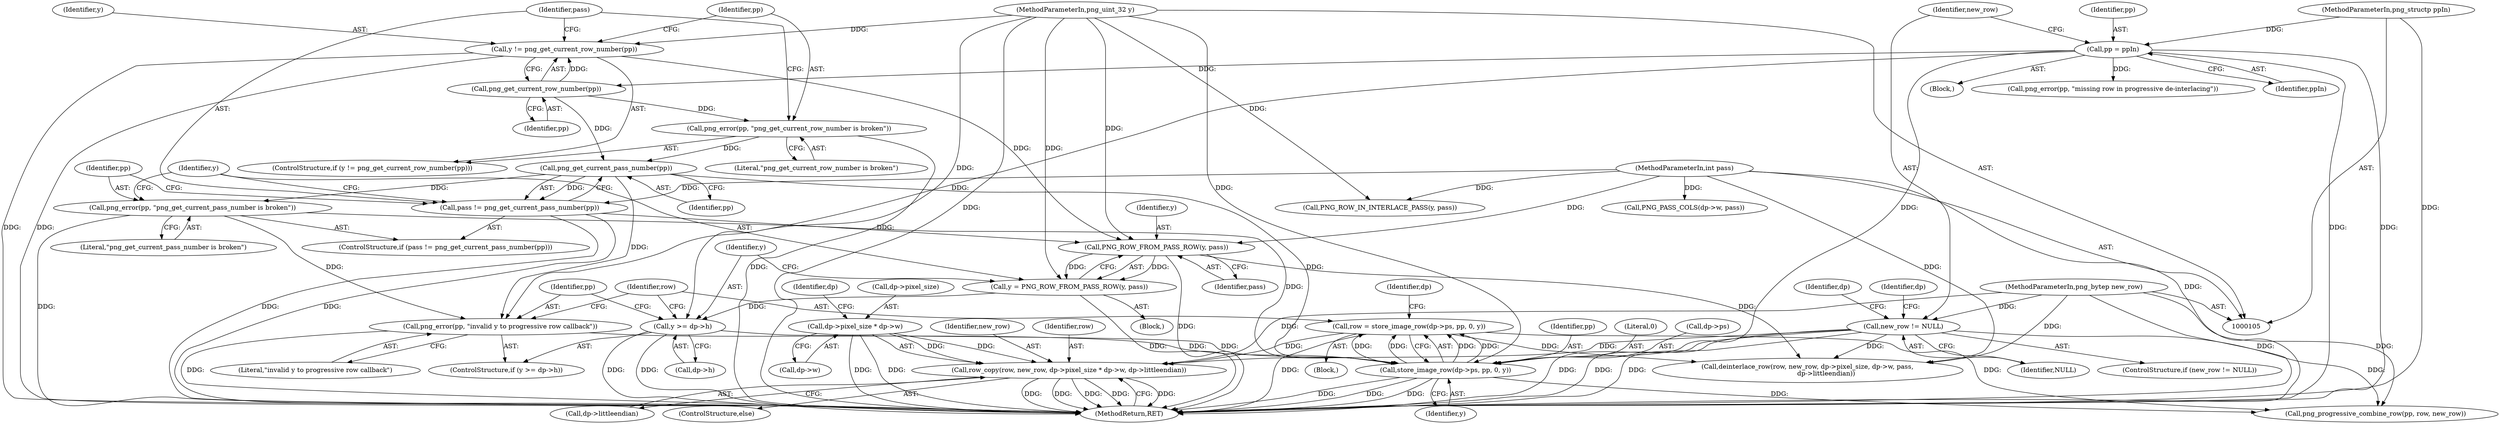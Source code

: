 digraph "0_Android_9d4853418ab2f754c2b63e091c29c5529b8b86ca_120@API" {
"1000196" [label="(Call,row_copy(row, new_row, dp->pixel_size * dp->w, dp->littleendian))"];
"1000162" [label="(Call,row = store_image_row(dp->ps, pp, 0, y))"];
"1000164" [label="(Call,store_image_row(dp->ps, pp, 0, y))"];
"1000159" [label="(Call,png_error(pp, \"invalid y to progressive row callback\"))"];
"1000143" [label="(Call,png_get_current_pass_number(pp))"];
"1000135" [label="(Call,png_get_current_row_number(pp))"];
"1000112" [label="(Call,pp = ppIn)"];
"1000106" [label="(MethodParameterIn,png_structp ppIn)"];
"1000137" [label="(Call,png_error(pp, \"png_get_current_row_number is broken\"))"];
"1000145" [label="(Call,png_error(pp, \"png_get_current_pass_number is broken\"))"];
"1000154" [label="(Call,y >= dp->h)"];
"1000148" [label="(Call,y = PNG_ROW_FROM_PASS_ROW(y, pass))"];
"1000150" [label="(Call,PNG_ROW_FROM_PASS_ROW(y, pass))"];
"1000133" [label="(Call,y != png_get_current_row_number(pp))"];
"1000108" [label="(MethodParameterIn,png_uint_32 y)"];
"1000141" [label="(Call,pass != png_get_current_pass_number(pp))"];
"1000109" [label="(MethodParameterIn,int pass)"];
"1000116" [label="(Call,new_row != NULL)"];
"1000107" [label="(MethodParameterIn,png_bytep new_row)"];
"1000199" [label="(Call,dp->pixel_size * dp->w)"];
"1000154" [label="(Call,y >= dp->h)"];
"1000195" [label="(ControlStructure,else)"];
"1000141" [label="(Call,pass != png_get_current_pass_number(pp))"];
"1000162" [label="(Call,row = store_image_row(dp->ps, pp, 0, y))"];
"1000117" [label="(Identifier,new_row)"];
"1000119" [label="(Block,)"];
"1000138" [label="(Identifier,pp)"];
"1000142" [label="(Identifier,pass)"];
"1000140" [label="(ControlStructure,if (pass != png_get_current_pass_number(pp)))"];
"1000200" [label="(Call,dp->pixel_size)"];
"1000153" [label="(ControlStructure,if (y >= dp->h))"];
"1000110" [label="(Block,)"];
"1000168" [label="(Identifier,pp)"];
"1000108" [label="(MethodParameterIn,png_uint_32 y)"];
"1000156" [label="(Call,dp->h)"];
"1000115" [label="(ControlStructure,if (new_row != NULL))"];
"1000163" [label="(Identifier,row)"];
"1000227" [label="(Call,PNG_PASS_COLS(dp->w, pass))"];
"1000173" [label="(Identifier,dp)"];
"1000155" [label="(Identifier,y)"];
"1000136" [label="(Identifier,pp)"];
"1000118" [label="(Identifier,NULL)"];
"1000170" [label="(Identifier,y)"];
"1000161" [label="(Literal,\"invalid y to progressive row callback\")"];
"1000203" [label="(Call,dp->w)"];
"1000135" [label="(Call,png_get_current_row_number(pp))"];
"1000150" [label="(Call,PNG_ROW_FROM_PASS_ROW(y, pass))"];
"1000223" [label="(Call,PNG_ROW_IN_INTERLACE_PASS(y, pass))"];
"1000113" [label="(Identifier,pp)"];
"1000151" [label="(Identifier,y)"];
"1000206" [label="(Call,dp->littleendian)"];
"1000164" [label="(Call,store_image_row(dp->ps, pp, 0, y))"];
"1000233" [label="(Call,png_error(pp, \"missing row in progressive de-interlacing\"))"];
"1000124" [label="(Identifier,dp)"];
"1000147" [label="(Literal,\"png_get_current_pass_number is broken\")"];
"1000160" [label="(Identifier,pp)"];
"1000169" [label="(Literal,0)"];
"1000219" [label="(Identifier,dp)"];
"1000106" [label="(MethodParameterIn,png_structp ppIn)"];
"1000165" [label="(Call,dp->ps)"];
"1000112" [label="(Call,pp = ppIn)"];
"1000131" [label="(Block,)"];
"1000198" [label="(Identifier,new_row)"];
"1000133" [label="(Call,y != png_get_current_row_number(pp))"];
"1000107" [label="(MethodParameterIn,png_bytep new_row)"];
"1000134" [label="(Identifier,y)"];
"1000197" [label="(Identifier,row)"];
"1000145" [label="(Call,png_error(pp, \"png_get_current_pass_number is broken\"))"];
"1000149" [label="(Identifier,y)"];
"1000152" [label="(Identifier,pass)"];
"1000207" [label="(Identifier,dp)"];
"1000196" [label="(Call,row_copy(row, new_row, dp->pixel_size * dp->w, dp->littleendian))"];
"1000199" [label="(Call,dp->pixel_size * dp->w)"];
"1000132" [label="(ControlStructure,if (y != png_get_current_row_number(pp)))"];
"1000116" [label="(Call,new_row != NULL)"];
"1000139" [label="(Literal,\"png_get_current_row_number is broken\")"];
"1000137" [label="(Call,png_error(pp, \"png_get_current_row_number is broken\"))"];
"1000236" [label="(MethodReturn,RET)"];
"1000148" [label="(Call,y = PNG_ROW_FROM_PASS_ROW(y, pass))"];
"1000114" [label="(Identifier,ppIn)"];
"1000146" [label="(Identifier,pp)"];
"1000159" [label="(Call,png_error(pp, \"invalid y to progressive row callback\"))"];
"1000143" [label="(Call,png_get_current_pass_number(pp))"];
"1000182" [label="(Call,deinterlace_row(row, new_row, dp->pixel_size, dp->w, pass,\n                  dp->littleendian))"];
"1000109" [label="(MethodParameterIn,int pass)"];
"1000210" [label="(Call,png_progressive_combine_row(pp, row, new_row))"];
"1000144" [label="(Identifier,pp)"];
"1000196" -> "1000195"  [label="AST: "];
"1000196" -> "1000206"  [label="CFG: "];
"1000197" -> "1000196"  [label="AST: "];
"1000198" -> "1000196"  [label="AST: "];
"1000199" -> "1000196"  [label="AST: "];
"1000206" -> "1000196"  [label="AST: "];
"1000236" -> "1000196"  [label="CFG: "];
"1000196" -> "1000236"  [label="DDG: "];
"1000196" -> "1000236"  [label="DDG: "];
"1000196" -> "1000236"  [label="DDG: "];
"1000196" -> "1000236"  [label="DDG: "];
"1000196" -> "1000236"  [label="DDG: "];
"1000162" -> "1000196"  [label="DDG: "];
"1000116" -> "1000196"  [label="DDG: "];
"1000107" -> "1000196"  [label="DDG: "];
"1000199" -> "1000196"  [label="DDG: "];
"1000199" -> "1000196"  [label="DDG: "];
"1000162" -> "1000119"  [label="AST: "];
"1000162" -> "1000164"  [label="CFG: "];
"1000163" -> "1000162"  [label="AST: "];
"1000164" -> "1000162"  [label="AST: "];
"1000173" -> "1000162"  [label="CFG: "];
"1000162" -> "1000236"  [label="DDG: "];
"1000164" -> "1000162"  [label="DDG: "];
"1000164" -> "1000162"  [label="DDG: "];
"1000164" -> "1000162"  [label="DDG: "];
"1000164" -> "1000162"  [label="DDG: "];
"1000162" -> "1000182"  [label="DDG: "];
"1000162" -> "1000210"  [label="DDG: "];
"1000164" -> "1000170"  [label="CFG: "];
"1000165" -> "1000164"  [label="AST: "];
"1000168" -> "1000164"  [label="AST: "];
"1000169" -> "1000164"  [label="AST: "];
"1000170" -> "1000164"  [label="AST: "];
"1000164" -> "1000236"  [label="DDG: "];
"1000164" -> "1000236"  [label="DDG: "];
"1000164" -> "1000236"  [label="DDG: "];
"1000159" -> "1000164"  [label="DDG: "];
"1000143" -> "1000164"  [label="DDG: "];
"1000112" -> "1000164"  [label="DDG: "];
"1000145" -> "1000164"  [label="DDG: "];
"1000154" -> "1000164"  [label="DDG: "];
"1000108" -> "1000164"  [label="DDG: "];
"1000164" -> "1000210"  [label="DDG: "];
"1000159" -> "1000153"  [label="AST: "];
"1000159" -> "1000161"  [label="CFG: "];
"1000160" -> "1000159"  [label="AST: "];
"1000161" -> "1000159"  [label="AST: "];
"1000163" -> "1000159"  [label="CFG: "];
"1000159" -> "1000236"  [label="DDG: "];
"1000143" -> "1000159"  [label="DDG: "];
"1000112" -> "1000159"  [label="DDG: "];
"1000145" -> "1000159"  [label="DDG: "];
"1000143" -> "1000141"  [label="AST: "];
"1000143" -> "1000144"  [label="CFG: "];
"1000144" -> "1000143"  [label="AST: "];
"1000141" -> "1000143"  [label="CFG: "];
"1000143" -> "1000141"  [label="DDG: "];
"1000135" -> "1000143"  [label="DDG: "];
"1000137" -> "1000143"  [label="DDG: "];
"1000143" -> "1000145"  [label="DDG: "];
"1000135" -> "1000133"  [label="AST: "];
"1000135" -> "1000136"  [label="CFG: "];
"1000136" -> "1000135"  [label="AST: "];
"1000133" -> "1000135"  [label="CFG: "];
"1000135" -> "1000133"  [label="DDG: "];
"1000112" -> "1000135"  [label="DDG: "];
"1000135" -> "1000137"  [label="DDG: "];
"1000112" -> "1000110"  [label="AST: "];
"1000112" -> "1000114"  [label="CFG: "];
"1000113" -> "1000112"  [label="AST: "];
"1000114" -> "1000112"  [label="AST: "];
"1000117" -> "1000112"  [label="CFG: "];
"1000112" -> "1000236"  [label="DDG: "];
"1000112" -> "1000236"  [label="DDG: "];
"1000106" -> "1000112"  [label="DDG: "];
"1000112" -> "1000233"  [label="DDG: "];
"1000106" -> "1000105"  [label="AST: "];
"1000106" -> "1000236"  [label="DDG: "];
"1000137" -> "1000132"  [label="AST: "];
"1000137" -> "1000139"  [label="CFG: "];
"1000138" -> "1000137"  [label="AST: "];
"1000139" -> "1000137"  [label="AST: "];
"1000142" -> "1000137"  [label="CFG: "];
"1000137" -> "1000236"  [label="DDG: "];
"1000145" -> "1000140"  [label="AST: "];
"1000145" -> "1000147"  [label="CFG: "];
"1000146" -> "1000145"  [label="AST: "];
"1000147" -> "1000145"  [label="AST: "];
"1000149" -> "1000145"  [label="CFG: "];
"1000145" -> "1000236"  [label="DDG: "];
"1000154" -> "1000153"  [label="AST: "];
"1000154" -> "1000156"  [label="CFG: "];
"1000155" -> "1000154"  [label="AST: "];
"1000156" -> "1000154"  [label="AST: "];
"1000160" -> "1000154"  [label="CFG: "];
"1000163" -> "1000154"  [label="CFG: "];
"1000154" -> "1000236"  [label="DDG: "];
"1000154" -> "1000236"  [label="DDG: "];
"1000148" -> "1000154"  [label="DDG: "];
"1000108" -> "1000154"  [label="DDG: "];
"1000148" -> "1000131"  [label="AST: "];
"1000148" -> "1000150"  [label="CFG: "];
"1000149" -> "1000148"  [label="AST: "];
"1000150" -> "1000148"  [label="AST: "];
"1000155" -> "1000148"  [label="CFG: "];
"1000148" -> "1000236"  [label="DDG: "];
"1000150" -> "1000148"  [label="DDG: "];
"1000150" -> "1000148"  [label="DDG: "];
"1000108" -> "1000148"  [label="DDG: "];
"1000150" -> "1000152"  [label="CFG: "];
"1000151" -> "1000150"  [label="AST: "];
"1000152" -> "1000150"  [label="AST: "];
"1000150" -> "1000236"  [label="DDG: "];
"1000133" -> "1000150"  [label="DDG: "];
"1000108" -> "1000150"  [label="DDG: "];
"1000141" -> "1000150"  [label="DDG: "];
"1000109" -> "1000150"  [label="DDG: "];
"1000150" -> "1000182"  [label="DDG: "];
"1000133" -> "1000132"  [label="AST: "];
"1000134" -> "1000133"  [label="AST: "];
"1000138" -> "1000133"  [label="CFG: "];
"1000142" -> "1000133"  [label="CFG: "];
"1000133" -> "1000236"  [label="DDG: "];
"1000133" -> "1000236"  [label="DDG: "];
"1000108" -> "1000133"  [label="DDG: "];
"1000108" -> "1000105"  [label="AST: "];
"1000108" -> "1000236"  [label="DDG: "];
"1000108" -> "1000223"  [label="DDG: "];
"1000141" -> "1000140"  [label="AST: "];
"1000142" -> "1000141"  [label="AST: "];
"1000146" -> "1000141"  [label="CFG: "];
"1000149" -> "1000141"  [label="CFG: "];
"1000141" -> "1000236"  [label="DDG: "];
"1000141" -> "1000236"  [label="DDG: "];
"1000109" -> "1000141"  [label="DDG: "];
"1000109" -> "1000105"  [label="AST: "];
"1000109" -> "1000236"  [label="DDG: "];
"1000109" -> "1000182"  [label="DDG: "];
"1000109" -> "1000223"  [label="DDG: "];
"1000109" -> "1000227"  [label="DDG: "];
"1000116" -> "1000115"  [label="AST: "];
"1000116" -> "1000118"  [label="CFG: "];
"1000117" -> "1000116"  [label="AST: "];
"1000118" -> "1000116"  [label="AST: "];
"1000124" -> "1000116"  [label="CFG: "];
"1000219" -> "1000116"  [label="CFG: "];
"1000116" -> "1000236"  [label="DDG: "];
"1000116" -> "1000236"  [label="DDG: "];
"1000116" -> "1000236"  [label="DDG: "];
"1000107" -> "1000116"  [label="DDG: "];
"1000116" -> "1000182"  [label="DDG: "];
"1000116" -> "1000210"  [label="DDG: "];
"1000107" -> "1000105"  [label="AST: "];
"1000107" -> "1000236"  [label="DDG: "];
"1000107" -> "1000182"  [label="DDG: "];
"1000107" -> "1000210"  [label="DDG: "];
"1000199" -> "1000203"  [label="CFG: "];
"1000200" -> "1000199"  [label="AST: "];
"1000203" -> "1000199"  [label="AST: "];
"1000207" -> "1000199"  [label="CFG: "];
"1000199" -> "1000236"  [label="DDG: "];
"1000199" -> "1000236"  [label="DDG: "];
}
